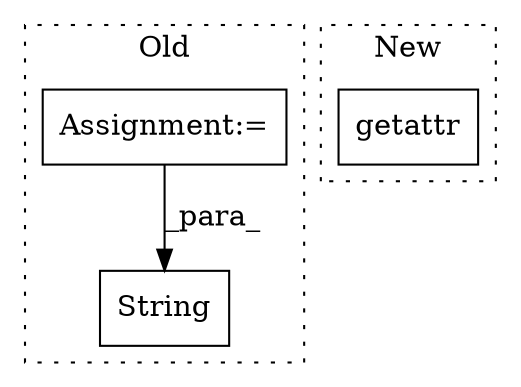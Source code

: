 digraph G {
subgraph cluster0 {
1 [label="String" a="32" s="807,826" l="7,1" shape="box"];
3 [label="Assignment:=" a="7" s="670" l="1" shape="box"];
label = "Old";
style="dotted";
}
subgraph cluster1 {
2 [label="getattr" a="32" s="442" l="9" shape="box"];
label = "New";
style="dotted";
}
3 -> 1 [label="_para_"];
}
